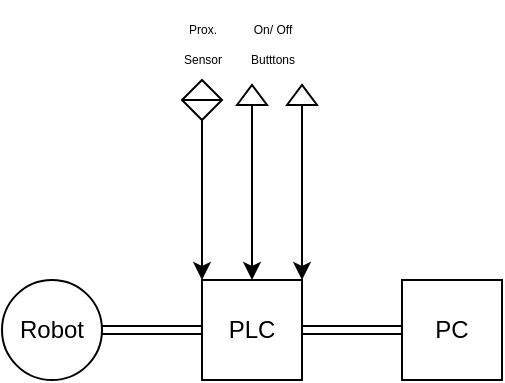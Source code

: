 <mxfile version="22.0.2" type="device">
  <diagram name="Page-1" id="LPZdNXcBMvqhJ4uBcc8h">
    <mxGraphModel dx="574" dy="338" grid="1" gridSize="10" guides="1" tooltips="1" connect="1" arrows="1" fold="1" page="1" pageScale="1" pageWidth="827" pageHeight="1169" math="0" shadow="0">
      <root>
        <mxCell id="0" />
        <mxCell id="1" parent="0" />
        <mxCell id="uSJnrhwTqycT6zivwBpy-6" style="edgeStyle=orthogonalEdgeStyle;rounded=0;orthogonalLoop=1;jettySize=auto;html=1;exitX=0;exitY=0.5;exitDx=0;exitDy=0;shape=link;" edge="1" parent="1" source="uSJnrhwTqycT6zivwBpy-2" target="uSJnrhwTqycT6zivwBpy-4">
          <mxGeometry relative="1" as="geometry" />
        </mxCell>
        <mxCell id="uSJnrhwTqycT6zivwBpy-2" value="PLC" style="whiteSpace=wrap;html=1;aspect=fixed;" vertex="1" parent="1">
          <mxGeometry x="360" y="400" width="50" height="50" as="geometry" />
        </mxCell>
        <mxCell id="uSJnrhwTqycT6zivwBpy-5" style="edgeStyle=orthogonalEdgeStyle;rounded=0;orthogonalLoop=1;jettySize=auto;html=1;exitX=0;exitY=0.5;exitDx=0;exitDy=0;shape=link;" edge="1" parent="1" source="uSJnrhwTqycT6zivwBpy-3" target="uSJnrhwTqycT6zivwBpy-2">
          <mxGeometry relative="1" as="geometry" />
        </mxCell>
        <mxCell id="uSJnrhwTqycT6zivwBpy-3" value="PC" style="whiteSpace=wrap;html=1;aspect=fixed;" vertex="1" parent="1">
          <mxGeometry x="460" y="400" width="50" height="50" as="geometry" />
        </mxCell>
        <mxCell id="uSJnrhwTqycT6zivwBpy-4" value="Robot" style="ellipse;whiteSpace=wrap;html=1;aspect=fixed;" vertex="1" parent="1">
          <mxGeometry x="260" y="400" width="50" height="50" as="geometry" />
        </mxCell>
        <mxCell id="uSJnrhwTqycT6zivwBpy-12" style="edgeStyle=orthogonalEdgeStyle;rounded=0;orthogonalLoop=1;jettySize=auto;html=1;exitX=0.5;exitY=1;exitDx=0;exitDy=0;entryX=0;entryY=0;entryDx=0;entryDy=0;" edge="1" parent="1" source="uSJnrhwTqycT6zivwBpy-10" target="uSJnrhwTqycT6zivwBpy-2">
          <mxGeometry relative="1" as="geometry" />
        </mxCell>
        <mxCell id="uSJnrhwTqycT6zivwBpy-10" value="" style="shape=sortShape;perimeter=rhombusPerimeter;whiteSpace=wrap;html=1;" vertex="1" parent="1">
          <mxGeometry x="350" y="300" width="20" height="20" as="geometry" />
        </mxCell>
        <mxCell id="uSJnrhwTqycT6zivwBpy-13" value="" style="triangle;whiteSpace=wrap;html=1;rotation=-90;" vertex="1" parent="1">
          <mxGeometry x="380" y="300" width="10" height="15" as="geometry" />
        </mxCell>
        <mxCell id="uSJnrhwTqycT6zivwBpy-16" style="edgeStyle=orthogonalEdgeStyle;rounded=0;orthogonalLoop=1;jettySize=auto;html=1;exitX=0;exitY=0.5;exitDx=0;exitDy=0;entryX=1;entryY=0;entryDx=0;entryDy=0;" edge="1" parent="1" source="uSJnrhwTqycT6zivwBpy-14" target="uSJnrhwTqycT6zivwBpy-2">
          <mxGeometry relative="1" as="geometry" />
        </mxCell>
        <mxCell id="uSJnrhwTqycT6zivwBpy-14" value="" style="triangle;whiteSpace=wrap;html=1;rotation=-90;" vertex="1" parent="1">
          <mxGeometry x="405" y="300" width="10" height="15" as="geometry" />
        </mxCell>
        <mxCell id="uSJnrhwTqycT6zivwBpy-15" style="edgeStyle=orthogonalEdgeStyle;rounded=0;orthogonalLoop=1;jettySize=auto;html=1;exitX=0;exitY=0.5;exitDx=0;exitDy=0;entryX=0.5;entryY=0;entryDx=0;entryDy=0;" edge="1" parent="1" source="uSJnrhwTqycT6zivwBpy-13" target="uSJnrhwTqycT6zivwBpy-2">
          <mxGeometry relative="1" as="geometry" />
        </mxCell>
        <mxCell id="uSJnrhwTqycT6zivwBpy-19" value="&lt;font style=&quot;font-size: 6px;&quot;&gt;Prox.&lt;br&gt;Sensor&lt;/font&gt;" style="text;html=1;align=center;verticalAlign=middle;resizable=0;points=[];autosize=1;strokeColor=none;fillColor=none;" vertex="1" parent="1">
          <mxGeometry x="340" y="260" width="40" height="40" as="geometry" />
        </mxCell>
        <mxCell id="uSJnrhwTqycT6zivwBpy-20" value="&lt;font style=&quot;font-size: 6px;&quot;&gt;On/ Off&lt;br&gt;Butttons&lt;/font&gt;" style="text;html=1;align=center;verticalAlign=middle;resizable=0;points=[];autosize=1;strokeColor=none;fillColor=none;" vertex="1" parent="1">
          <mxGeometry x="370" y="260" width="50" height="40" as="geometry" />
        </mxCell>
      </root>
    </mxGraphModel>
  </diagram>
</mxfile>

